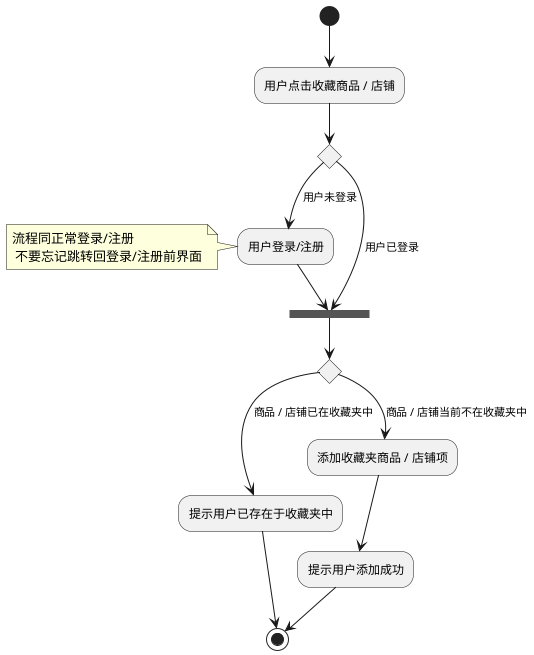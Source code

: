 @startuml

(*) --> "用户点击收藏商品 / 店铺"

if "" then
  -->[用户已登录] ===B1===
else
  -->[用户未登录] "用户登录/注册"
  note left: 流程同正常登录/注册\n 不要忘记跳转回登录/注册前界面
  --> ===B1===
endif

===B1=== --> if "" then
  -->[商品 / 店铺已在收藏夹中] "提示用户已存在于收藏夹中"
  --> (*)
else
  -->[商品 / 店铺当前不在收藏夹中] "添加收藏夹商品 / 店铺项"
  --> "提示用户添加成功"
  --> (*)
endif

@enduml


